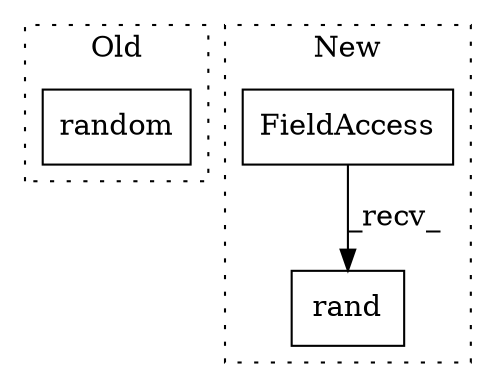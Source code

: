 digraph G {
subgraph cluster0 {
1 [label="random" a="32" s="3296" l="8" shape="box"];
label = "Old";
style="dotted";
}
subgraph cluster1 {
2 [label="rand" a="32" s="3298" l="6" shape="box"];
3 [label="FieldAccess" a="22" s="3289" l="8" shape="box"];
label = "New";
style="dotted";
}
3 -> 2 [label="_recv_"];
}